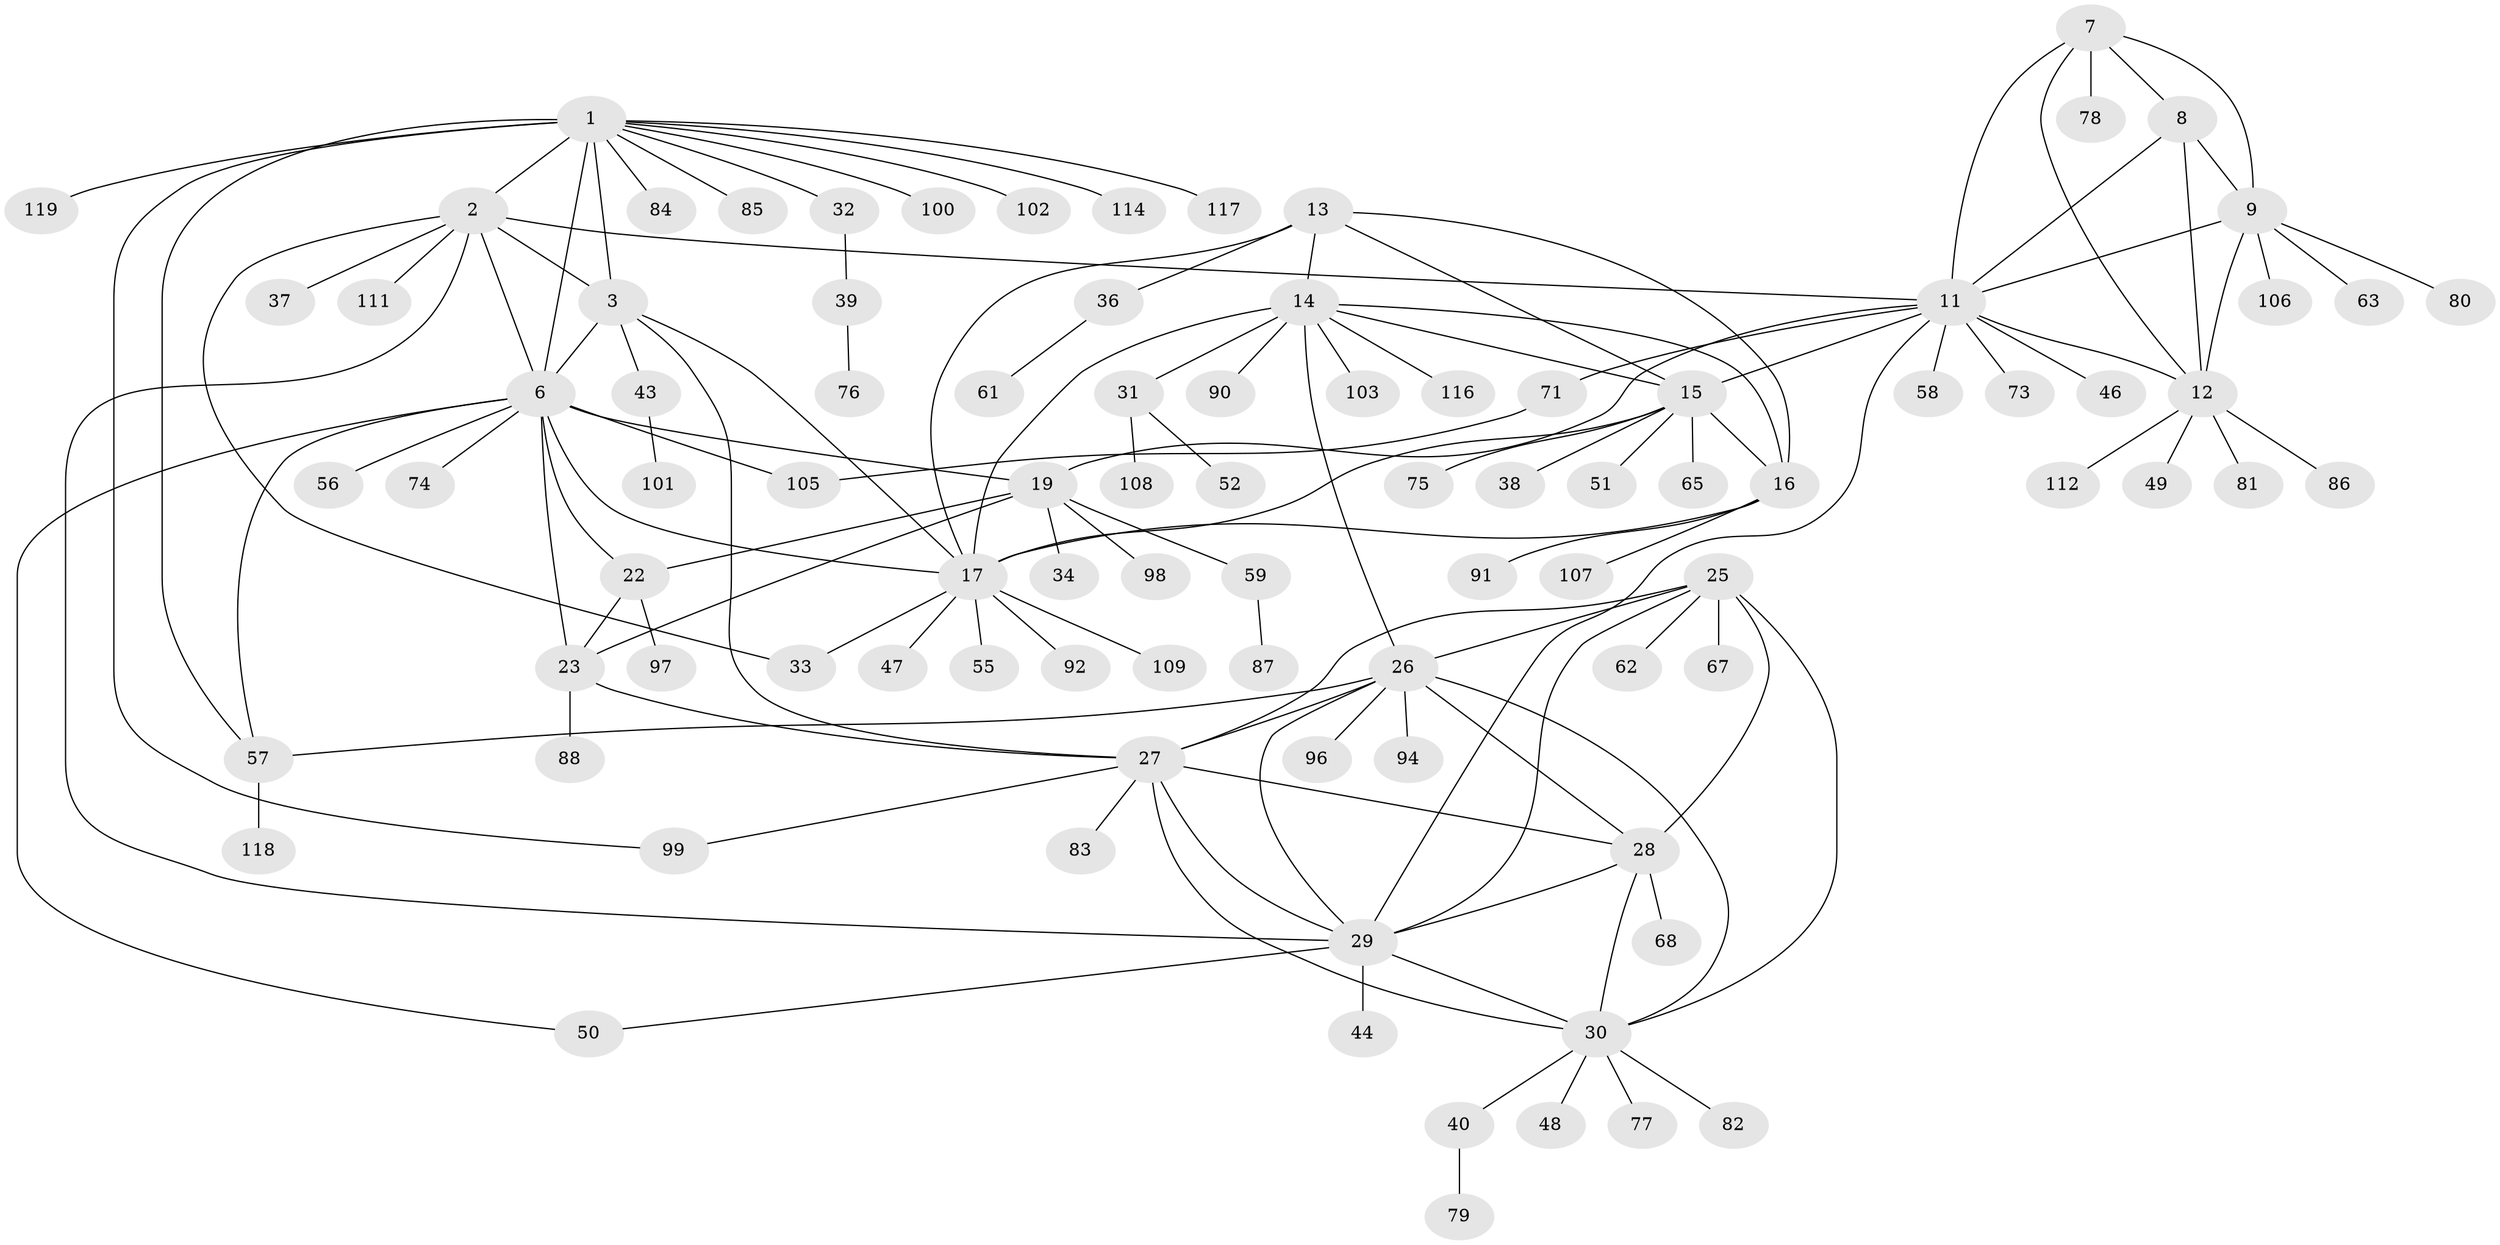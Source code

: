 // original degree distribution, {10: 0.04065040650406504, 11: 0.024390243902439025, 7: 0.04065040650406504, 6: 0.04878048780487805, 5: 0.016260162601626018, 8: 0.032520325203252036, 14: 0.008130081300813009, 9: 0.024390243902439025, 12: 0.008130081300813009, 2: 0.17073170731707318, 1: 0.5609756097560976, 3: 0.016260162601626018, 4: 0.008130081300813009}
// Generated by graph-tools (version 1.1) at 2025/11/02/27/25 16:11:32]
// undirected, 93 vertices, 133 edges
graph export_dot {
graph [start="1"]
  node [color=gray90,style=filled];
  1 [super="+5"];
  2 [super="+115"];
  3 [super="+4"];
  6 [super="+20"];
  7 [super="+10"];
  8 [super="+110"];
  9 [super="+45"];
  11 [super="+53"];
  12 [super="+113"];
  13 [super="+64"];
  14 [super="+42"];
  15 [super="+66"];
  16;
  17 [super="+18"];
  19 [super="+21"];
  22;
  23 [super="+24"];
  25 [super="+122"];
  26 [super="+70"];
  27 [super="+72"];
  28 [super="+35"];
  29 [super="+54"];
  30;
  31 [super="+41"];
  32;
  33;
  34 [super="+95"];
  36;
  37 [super="+69"];
  38;
  39;
  40 [super="+60"];
  43;
  44;
  46 [super="+89"];
  47;
  48;
  49 [super="+104"];
  50;
  51;
  52;
  55;
  56;
  57 [super="+93"];
  58;
  59;
  61;
  62;
  63;
  65;
  67;
  68;
  71;
  73;
  74;
  75;
  76;
  77;
  78;
  79;
  80;
  81;
  82;
  83;
  84;
  85;
  86;
  87;
  88;
  90;
  91;
  92;
  94;
  96;
  97;
  98;
  99;
  100 [super="+121"];
  101 [super="+120"];
  102;
  103;
  105;
  106;
  107;
  108;
  109;
  111;
  112;
  114;
  116;
  117;
  118 [super="+123"];
  119;
  1 -- 2 [weight=2];
  1 -- 3 [weight=4];
  1 -- 6 [weight=2];
  1 -- 85;
  1 -- 100;
  1 -- 102;
  1 -- 117;
  1 -- 32;
  1 -- 99;
  1 -- 114;
  1 -- 84;
  1 -- 119;
  1 -- 57;
  2 -- 3 [weight=2];
  2 -- 6;
  2 -- 11;
  2 -- 33;
  2 -- 37;
  2 -- 111;
  2 -- 29;
  3 -- 6 [weight=2];
  3 -- 43;
  3 -- 17;
  3 -- 27;
  6 -- 105;
  6 -- 74;
  6 -- 17;
  6 -- 50;
  6 -- 19 [weight=2];
  6 -- 22;
  6 -- 23 [weight=2];
  6 -- 57;
  6 -- 56;
  7 -- 8 [weight=2];
  7 -- 9 [weight=2];
  7 -- 11 [weight=2];
  7 -- 12 [weight=2];
  7 -- 78;
  8 -- 9;
  8 -- 11;
  8 -- 12;
  9 -- 11;
  9 -- 12;
  9 -- 63;
  9 -- 106;
  9 -- 80;
  11 -- 12;
  11 -- 15;
  11 -- 29;
  11 -- 46;
  11 -- 58;
  11 -- 71;
  11 -- 73;
  11 -- 19;
  12 -- 49;
  12 -- 81;
  12 -- 86;
  12 -- 112;
  13 -- 14;
  13 -- 15;
  13 -- 16;
  13 -- 17 [weight=2];
  13 -- 36;
  14 -- 15;
  14 -- 16;
  14 -- 17 [weight=2];
  14 -- 26;
  14 -- 31;
  14 -- 90;
  14 -- 103;
  14 -- 116;
  15 -- 16;
  15 -- 17 [weight=2];
  15 -- 38;
  15 -- 51;
  15 -- 65;
  15 -- 75;
  16 -- 17 [weight=2];
  16 -- 91;
  16 -- 107;
  17 -- 33;
  17 -- 47;
  17 -- 109;
  17 -- 55;
  17 -- 92;
  19 -- 22 [weight=2];
  19 -- 23 [weight=4];
  19 -- 34;
  19 -- 98;
  19 -- 59;
  22 -- 23 [weight=2];
  22 -- 97;
  23 -- 27;
  23 -- 88;
  25 -- 26;
  25 -- 27;
  25 -- 28;
  25 -- 29;
  25 -- 30;
  25 -- 62;
  25 -- 67;
  26 -- 27;
  26 -- 28;
  26 -- 29;
  26 -- 30;
  26 -- 57;
  26 -- 94;
  26 -- 96;
  27 -- 28;
  27 -- 29;
  27 -- 30;
  27 -- 83;
  27 -- 99;
  28 -- 29;
  28 -- 30;
  28 -- 68;
  29 -- 30;
  29 -- 44;
  29 -- 50;
  30 -- 40;
  30 -- 48;
  30 -- 77;
  30 -- 82;
  31 -- 108;
  31 -- 52;
  32 -- 39;
  36 -- 61;
  39 -- 76;
  40 -- 79;
  43 -- 101;
  57 -- 118;
  59 -- 87;
  71 -- 105;
}
